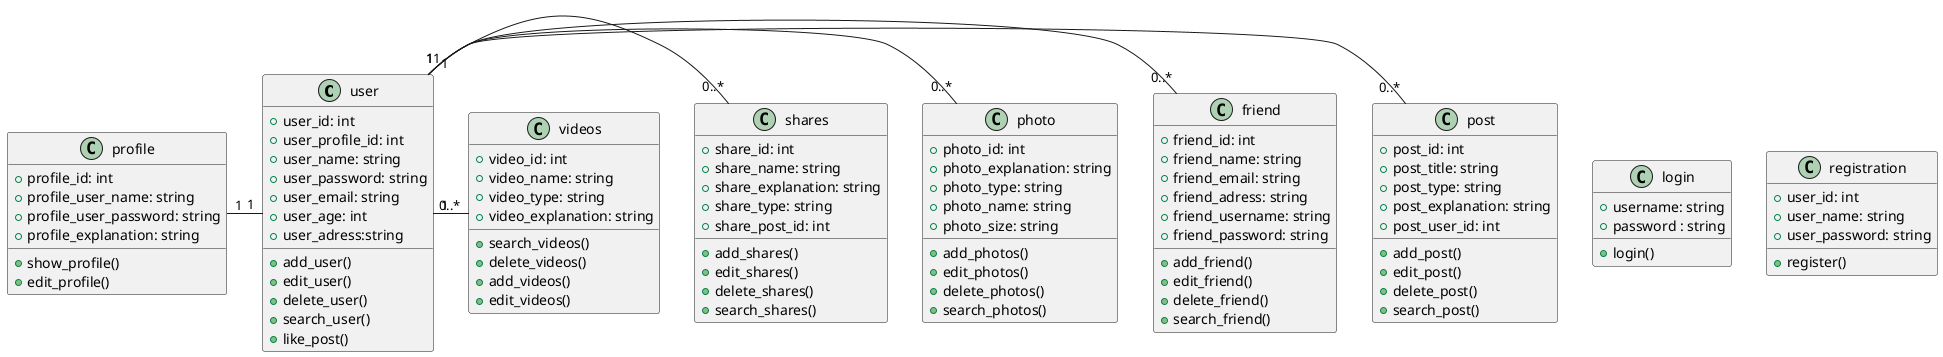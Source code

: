 @startuml class-diagram
class user {
    + user_id: int
    + user_profile_id: int 
    + user_name: string
    + user_password: string 
    + user_email: string
    + user_age: int
    + user_adress:string
    + add_user()
    + edit_user()
    + delete_user()
    + search_user()
    + like_post()
}

class login {
    + username: string
    + password : string 
    + login()
}

class registration {
    + user_id: int
    + user_name: string
    + user_password: string
    + register() 
    

}

class profile {
    + profile_id: int 
    + profile_user_name: string
    + profile_user_password: string
    + profile_explanation: string
    + show_profile()
    + edit_profile()
}

class post {
    + post_id: int
    + post_title: string
    + post_type: string
    + post_explanation: string
    + post_user_id: int
    + add_post()
    + edit_post()
    + delete_post()
    + search_post()
}



class photo {
    + photo_id: int 
    + photo_explanation: string
    + photo_type: string 
    + photo_name: string 
    + photo_size: string 
    + add_photos()
    + edit_photos()
    + delete_photos()
    + search_photos()
}

class friend {
    + friend_id: int 
    + friend_name: string 
    + friend_email: string 
    + friend_adress: string 
    + friend_username: string 
    + friend_password: string
    + add_friend()
    + edit_friend()
    + delete_friend()
    + search_friend()
}

class videos {
    + video_id: int 
    + video_name: string
    + video_type: string 
    + video_explanation: string
    + search_videos()
    + delete_videos()
    + add_videos()
    + edit_videos()
}

class shares {
    + share_id: int 
    + share_name: string 
    + share_explanation: string 
    + share_type: string
    + share_post_id: int 
    + add_shares()
    + edit_shares()
    + delete_shares()
    + search_shares()
}


profile "1" - "1" user
user "1" - "0..*" post
user "1" - "0..*" friend 
user "1" - "0..*" photo
user "1" - "0..*" shares
user "1" - "0..*" videos 

@enduml